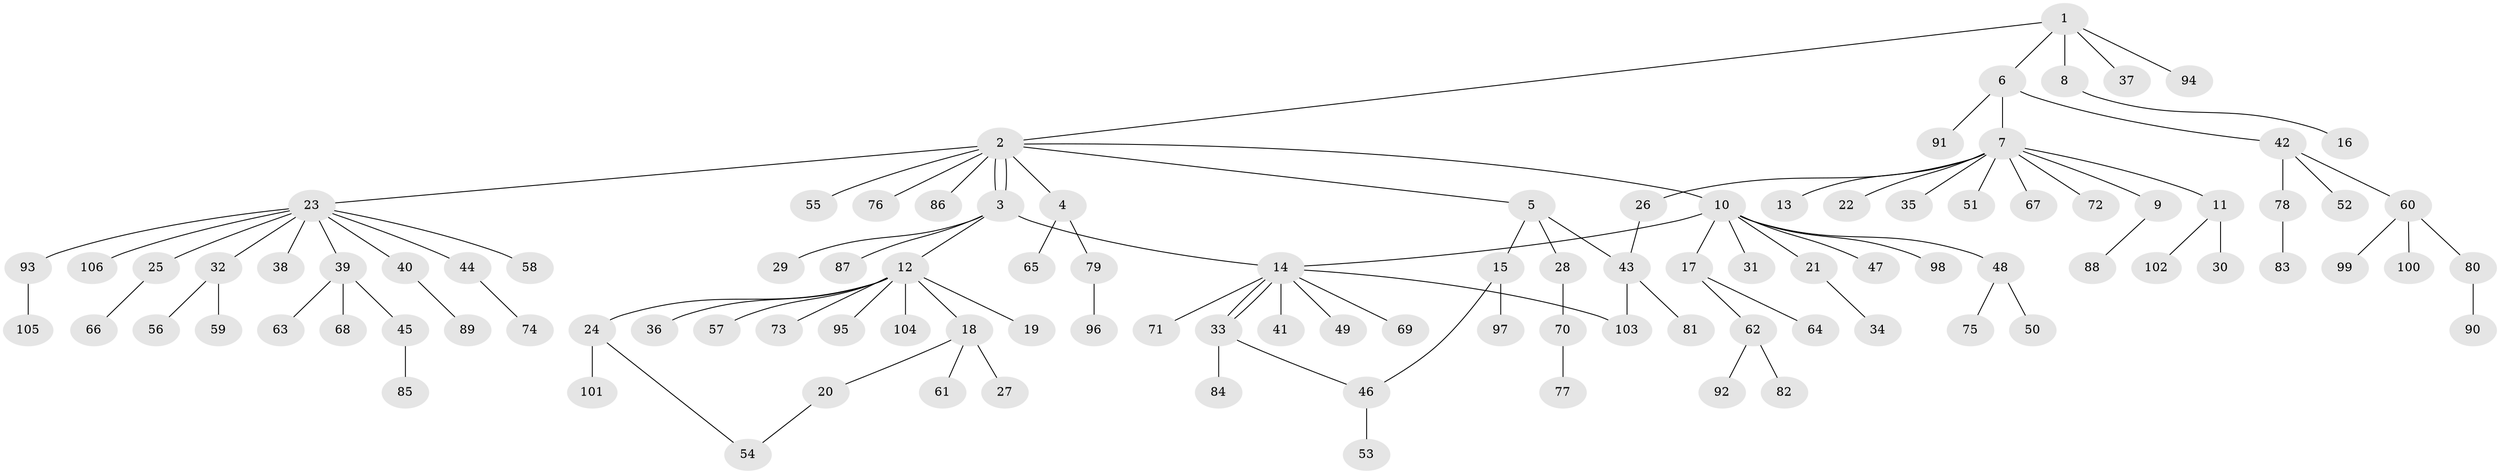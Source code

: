 // Generated by graph-tools (version 1.1) at 2025/25/03/09/25 03:25:59]
// undirected, 106 vertices, 112 edges
graph export_dot {
graph [start="1"]
  node [color=gray90,style=filled];
  1;
  2;
  3;
  4;
  5;
  6;
  7;
  8;
  9;
  10;
  11;
  12;
  13;
  14;
  15;
  16;
  17;
  18;
  19;
  20;
  21;
  22;
  23;
  24;
  25;
  26;
  27;
  28;
  29;
  30;
  31;
  32;
  33;
  34;
  35;
  36;
  37;
  38;
  39;
  40;
  41;
  42;
  43;
  44;
  45;
  46;
  47;
  48;
  49;
  50;
  51;
  52;
  53;
  54;
  55;
  56;
  57;
  58;
  59;
  60;
  61;
  62;
  63;
  64;
  65;
  66;
  67;
  68;
  69;
  70;
  71;
  72;
  73;
  74;
  75;
  76;
  77;
  78;
  79;
  80;
  81;
  82;
  83;
  84;
  85;
  86;
  87;
  88;
  89;
  90;
  91;
  92;
  93;
  94;
  95;
  96;
  97;
  98;
  99;
  100;
  101;
  102;
  103;
  104;
  105;
  106;
  1 -- 2;
  1 -- 6;
  1 -- 8;
  1 -- 37;
  1 -- 94;
  2 -- 3;
  2 -- 3;
  2 -- 4;
  2 -- 5;
  2 -- 10;
  2 -- 23;
  2 -- 55;
  2 -- 76;
  2 -- 86;
  3 -- 12;
  3 -- 14;
  3 -- 29;
  3 -- 87;
  4 -- 65;
  4 -- 79;
  5 -- 15;
  5 -- 28;
  5 -- 43;
  6 -- 7;
  6 -- 42;
  6 -- 91;
  7 -- 9;
  7 -- 11;
  7 -- 13;
  7 -- 22;
  7 -- 26;
  7 -- 35;
  7 -- 51;
  7 -- 67;
  7 -- 72;
  8 -- 16;
  9 -- 88;
  10 -- 14;
  10 -- 17;
  10 -- 21;
  10 -- 31;
  10 -- 47;
  10 -- 48;
  10 -- 98;
  11 -- 30;
  11 -- 102;
  12 -- 18;
  12 -- 19;
  12 -- 24;
  12 -- 36;
  12 -- 57;
  12 -- 73;
  12 -- 95;
  12 -- 104;
  14 -- 33;
  14 -- 33;
  14 -- 41;
  14 -- 49;
  14 -- 69;
  14 -- 71;
  14 -- 103;
  15 -- 46;
  15 -- 97;
  17 -- 62;
  17 -- 64;
  18 -- 20;
  18 -- 27;
  18 -- 61;
  20 -- 54;
  21 -- 34;
  23 -- 25;
  23 -- 32;
  23 -- 38;
  23 -- 39;
  23 -- 40;
  23 -- 44;
  23 -- 58;
  23 -- 93;
  23 -- 106;
  24 -- 54;
  24 -- 101;
  25 -- 66;
  26 -- 43;
  28 -- 70;
  32 -- 56;
  32 -- 59;
  33 -- 46;
  33 -- 84;
  39 -- 45;
  39 -- 63;
  39 -- 68;
  40 -- 89;
  42 -- 52;
  42 -- 60;
  42 -- 78;
  43 -- 81;
  43 -- 103;
  44 -- 74;
  45 -- 85;
  46 -- 53;
  48 -- 50;
  48 -- 75;
  60 -- 80;
  60 -- 99;
  60 -- 100;
  62 -- 82;
  62 -- 92;
  70 -- 77;
  78 -- 83;
  79 -- 96;
  80 -- 90;
  93 -- 105;
}
